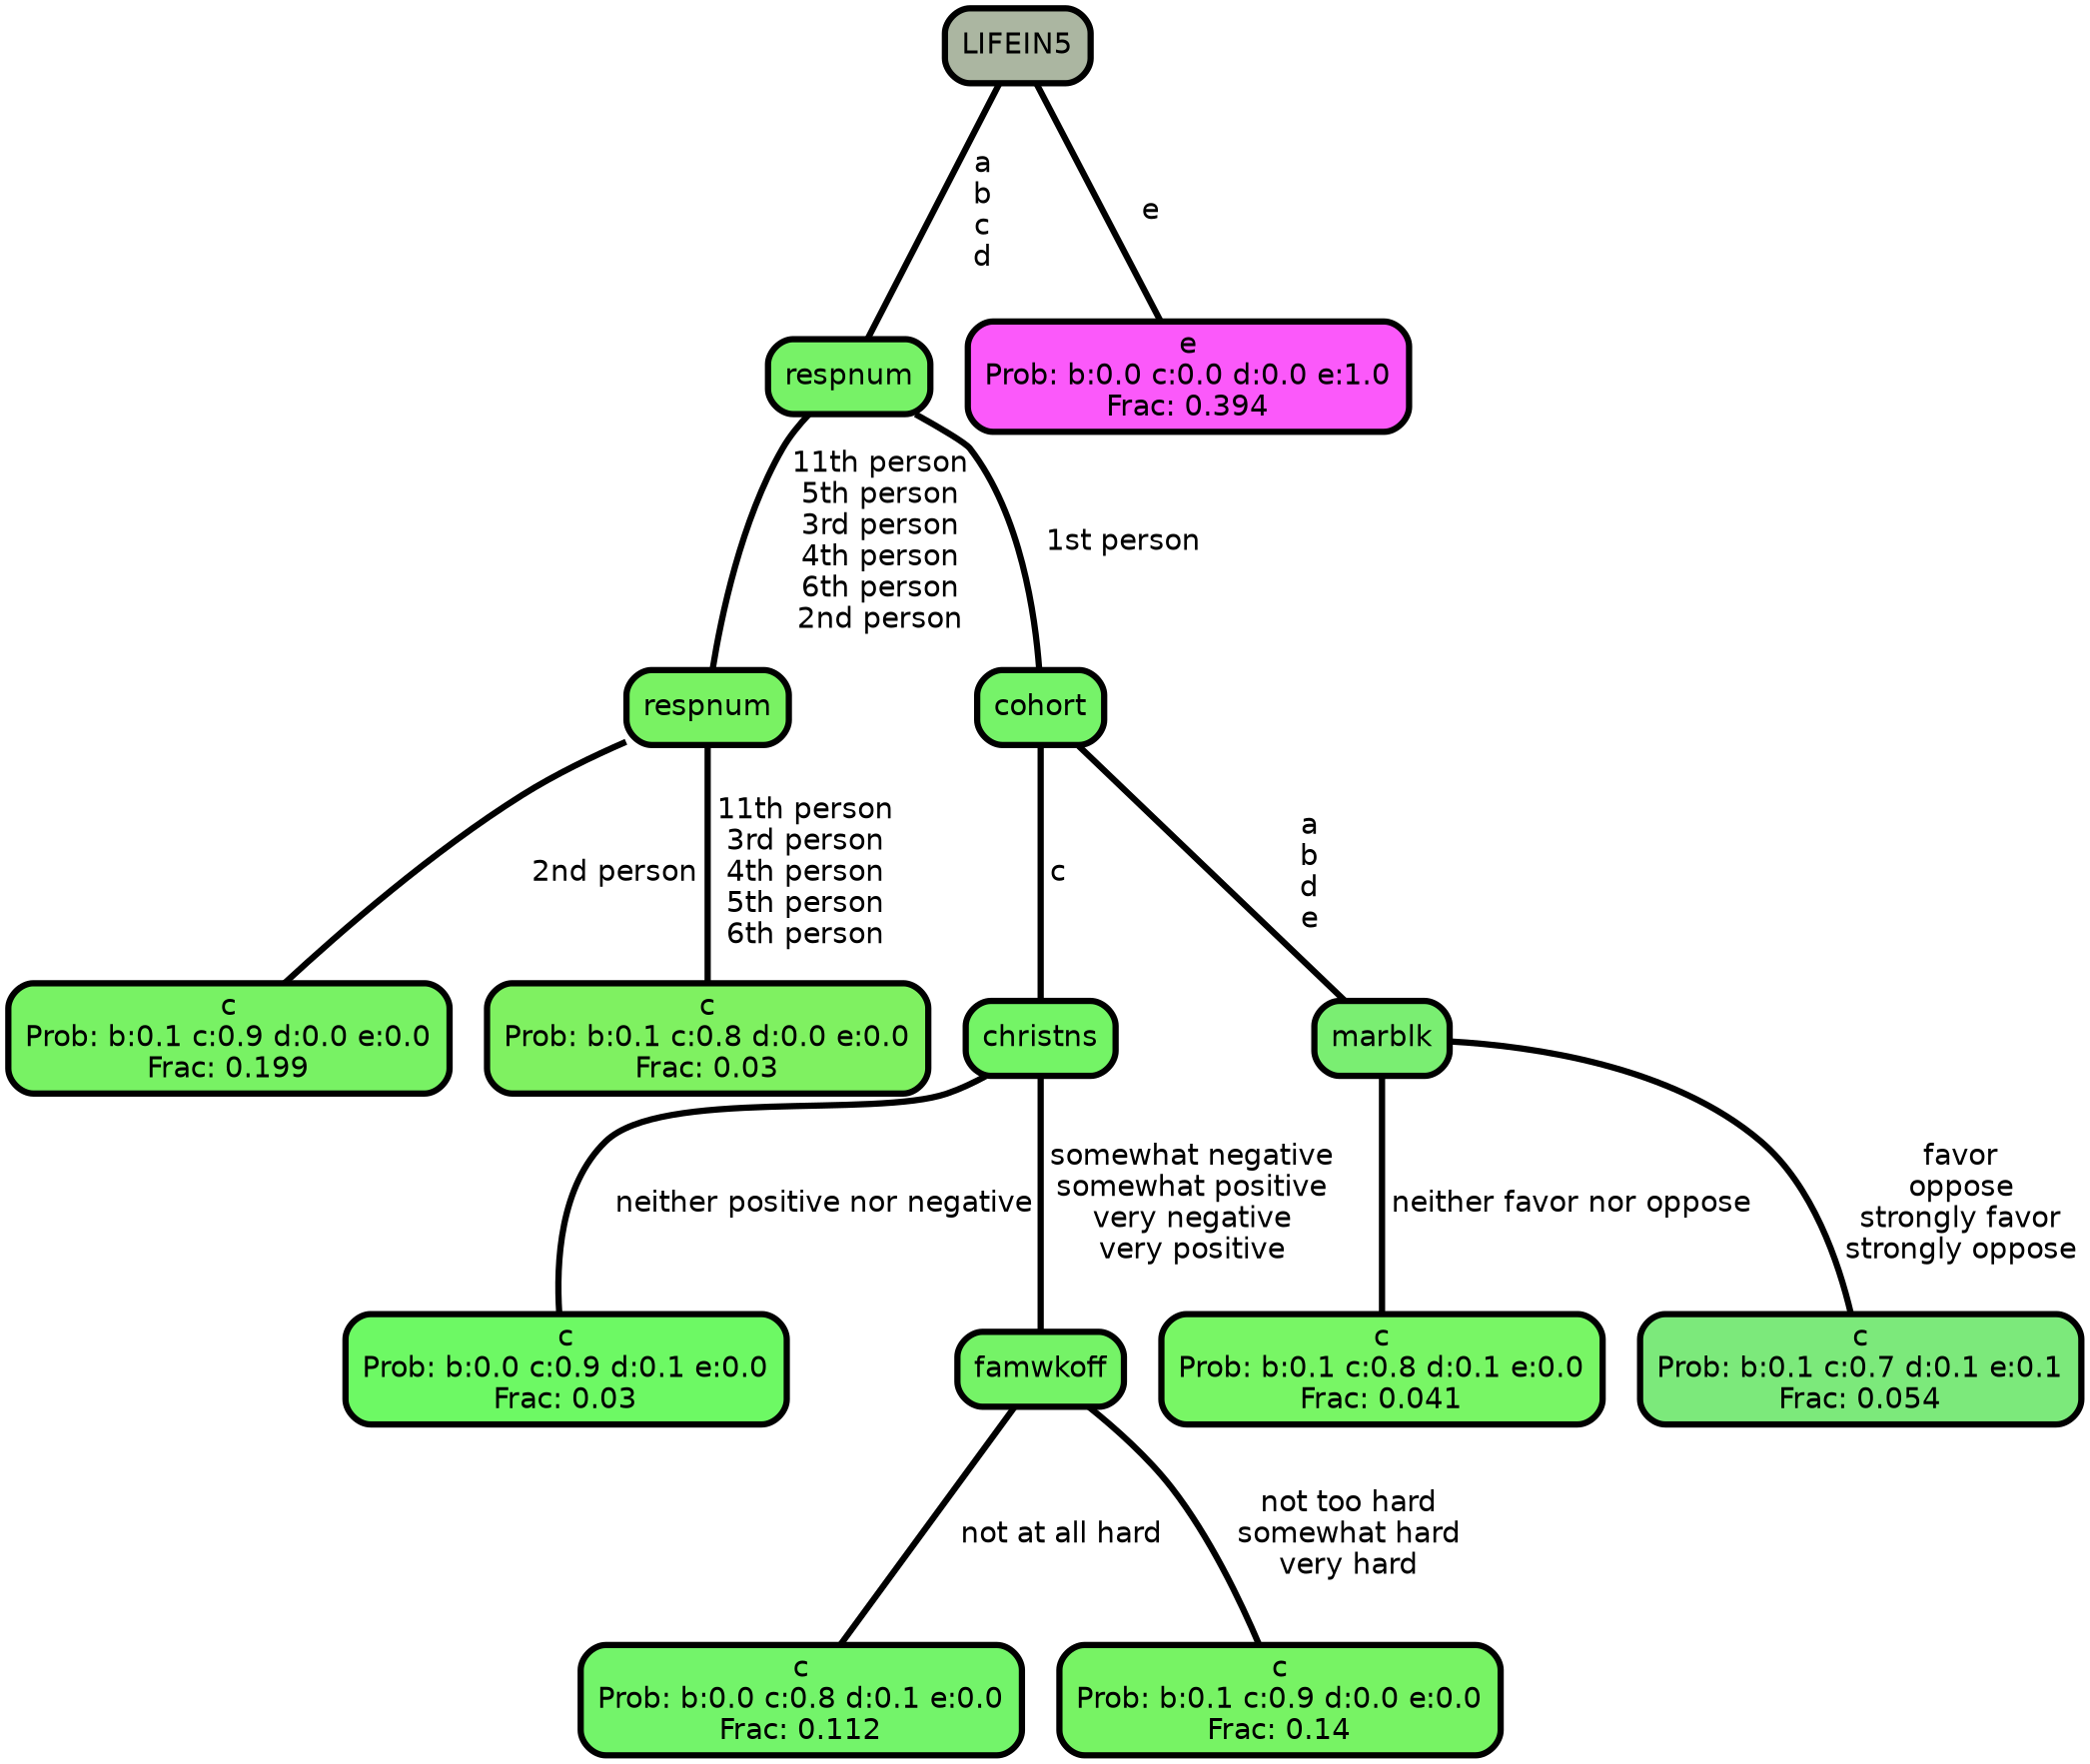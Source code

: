 graph Tree {
node [shape=box, style="filled, rounded",color="black",penwidth="3",fontcolor="black",                 fontname=helvetica] ;
graph [ranksep="0 equally", splines=straight,                 bgcolor=transparent, dpi=200] ;
edge [fontname=helvetica, color=black] ;
0 [label="c
Prob: b:0.1 c:0.9 d:0.0 e:0.0
Frac: 0.199", fillcolor="#78f264"] ;
1 [label="respnum", fillcolor="#79f263"] ;
2 [label="c
Prob: b:0.1 c:0.8 d:0.0 e:0.0
Frac: 0.03", fillcolor="#7ff161"] ;
3 [label="respnum", fillcolor="#77f267"] ;
4 [label="c
Prob: b:0.0 c:0.9 d:0.1 e:0.0
Frac: 0.03", fillcolor="#6df964"] ;
5 [label="christns", fillcolor="#74f466"] ;
6 [label="c
Prob: b:0.0 c:0.8 d:0.1 e:0.0
Frac: 0.112", fillcolor="#73f46a"] ;
7 [label="famwkoff", fillcolor="#75f367"] ;
8 [label="c
Prob: b:0.1 c:0.9 d:0.0 e:0.0
Frac: 0.14", fillcolor="#77f364"] ;
9 [label="cohort", fillcolor="#76f369"] ;
10 [label="c
Prob: b:0.1 c:0.8 d:0.1 e:0.0
Frac: 0.041", fillcolor="#78f665"] ;
11 [label="marblk", fillcolor="#7aee72"] ;
12 [label="c
Prob: b:0.1 c:0.7 d:0.1 e:0.1
Frac: 0.054", fillcolor="#7ce97b"] ;
13 [label="LIFEIN5", fillcolor="#abb6a1"] ;
14 [label="e
Prob: b:0.0 c:0.0 d:0.0 e:1.0
Frac: 0.394", fillcolor="#fb59fa"] ;
1 -- 0 [label=" 2nd person",penwidth=3] ;
1 -- 2 [label=" 11th person\n 3rd person\n 4th person\n 5th person\n 6th person",penwidth=3] ;
3 -- 1 [label=" 11th person\n 5th person\n 3rd person\n 4th person\n 6th person\n 2nd person",penwidth=3] ;
3 -- 9 [label=" 1st person",penwidth=3] ;
5 -- 4 [label=" neither positive nor negative",penwidth=3] ;
5 -- 7 [label=" somewhat negative\n somewhat positive\n very negative\n very positive",penwidth=3] ;
7 -- 6 [label=" not at all hard",penwidth=3] ;
7 -- 8 [label=" not too hard\n somewhat hard\n very hard",penwidth=3] ;
9 -- 5 [label=" c",penwidth=3] ;
9 -- 11 [label=" a\n b\n d\n e",penwidth=3] ;
11 -- 10 [label=" neither favor nor oppose",penwidth=3] ;
11 -- 12 [label=" favor\n oppose\n strongly favor\n strongly oppose",penwidth=3] ;
13 -- 3 [label=" a\n b\n c\n d",penwidth=3] ;
13 -- 14 [label=" e",penwidth=3] ;
{rank = same;}}